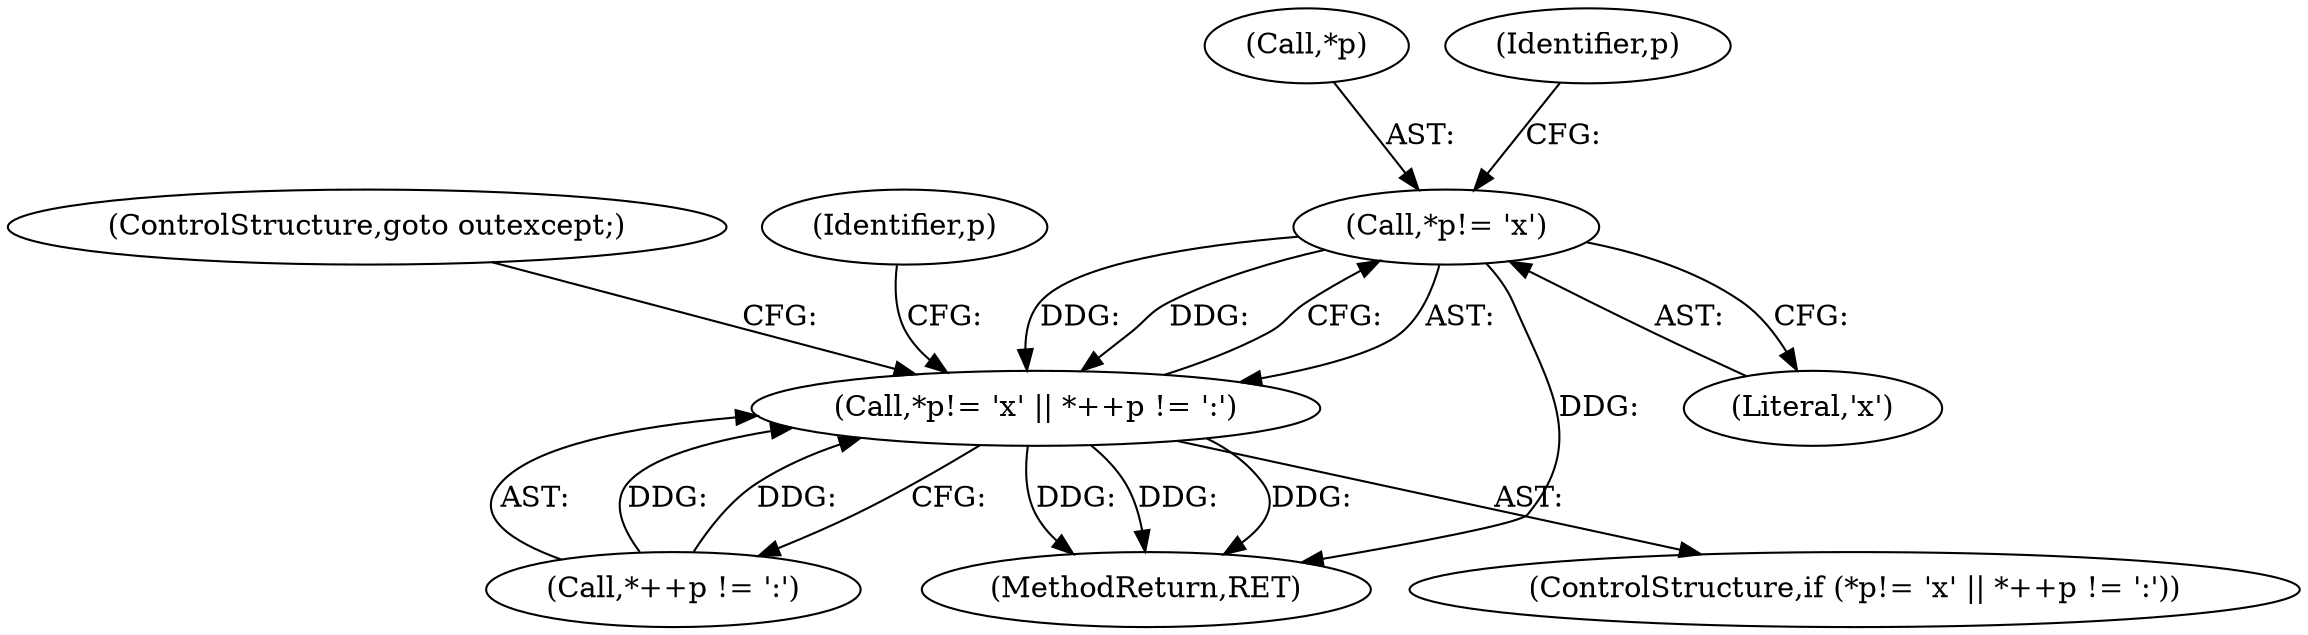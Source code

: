 digraph "0_php-src_ecb7f58a069be0dec4a6131b6351a761f808f22e?w=1@pointer" {
"1000154" [label="(Call,*p!= 'x')"];
"1000153" [label="(Call,*p!= 'x' || *++p != ':')"];
"1000164" [label="(ControlStructure,goto outexcept;)"];
"1000154" [label="(Call,*p!= 'x')"];
"1000155" [label="(Call,*p)"];
"1000341" [label="(MethodReturn,RET)"];
"1000158" [label="(Call,*++p != ':')"];
"1000161" [label="(Identifier,p)"];
"1000166" [label="(Identifier,p)"];
"1000152" [label="(ControlStructure,if (*p!= 'x' || *++p != ':'))"];
"1000157" [label="(Literal,'x')"];
"1000153" [label="(Call,*p!= 'x' || *++p != ':')"];
"1000154" -> "1000153"  [label="AST: "];
"1000154" -> "1000157"  [label="CFG: "];
"1000155" -> "1000154"  [label="AST: "];
"1000157" -> "1000154"  [label="AST: "];
"1000161" -> "1000154"  [label="CFG: "];
"1000153" -> "1000154"  [label="CFG: "];
"1000154" -> "1000341"  [label="DDG: "];
"1000154" -> "1000153"  [label="DDG: "];
"1000154" -> "1000153"  [label="DDG: "];
"1000153" -> "1000152"  [label="AST: "];
"1000153" -> "1000158"  [label="CFG: "];
"1000158" -> "1000153"  [label="AST: "];
"1000164" -> "1000153"  [label="CFG: "];
"1000166" -> "1000153"  [label="CFG: "];
"1000153" -> "1000341"  [label="DDG: "];
"1000153" -> "1000341"  [label="DDG: "];
"1000153" -> "1000341"  [label="DDG: "];
"1000158" -> "1000153"  [label="DDG: "];
"1000158" -> "1000153"  [label="DDG: "];
}
